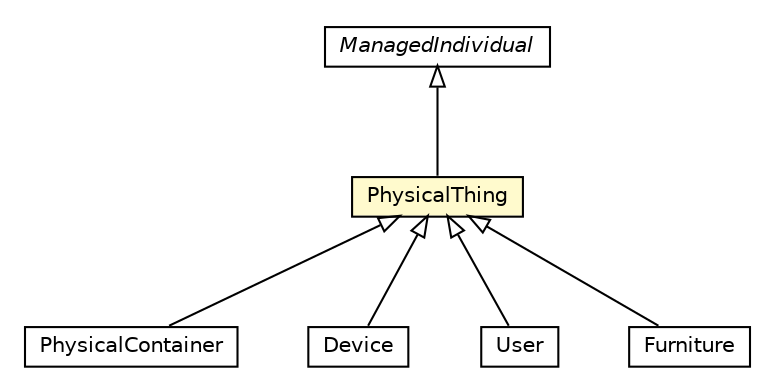 #!/usr/local/bin/dot
#
# Class diagram 
# Generated by UMLGraph version R5_6-24-gf6e263 (http://www.umlgraph.org/)
#

digraph G {
	edge [fontname="Helvetica",fontsize=10,labelfontname="Helvetica",labelfontsize=10];
	node [fontname="Helvetica",fontsize=10,shape=plaintext];
	nodesep=0.25;
	ranksep=0.5;
	// org.universAAL.middleware.owl.ManagedIndividual
	c6558303 [label=<<table title="org.universAAL.middleware.owl.ManagedIndividual" border="0" cellborder="1" cellspacing="0" cellpadding="2" port="p" href="../../middleware/owl/ManagedIndividual.html">
		<tr><td><table border="0" cellspacing="0" cellpadding="1">
<tr><td align="center" balign="center"><font face="Helvetica-Oblique"> ManagedIndividual </font></td></tr>
		</table></td></tr>
		</table>>, URL="../../middleware/owl/ManagedIndividual.html", fontname="Helvetica", fontcolor="black", fontsize=10.0];
	// org.universAAL.ontology.phThing.PhysicalThing
	c6558734 [label=<<table title="org.universAAL.ontology.phThing.PhysicalThing" border="0" cellborder="1" cellspacing="0" cellpadding="2" port="p" bgcolor="lemonChiffon" href="./PhysicalThing.html">
		<tr><td><table border="0" cellspacing="0" cellpadding="1">
<tr><td align="center" balign="center"> PhysicalThing </td></tr>
		</table></td></tr>
		</table>>, URL="./PhysicalThing.html", fontname="Helvetica", fontcolor="black", fontsize=10.0];
	// org.universAAL.ontology.phThing.PhysicalContainer
	c6558736 [label=<<table title="org.universAAL.ontology.phThing.PhysicalContainer" border="0" cellborder="1" cellspacing="0" cellpadding="2" port="p" href="./PhysicalContainer.html">
		<tr><td><table border="0" cellspacing="0" cellpadding="1">
<tr><td align="center" balign="center"> PhysicalContainer </td></tr>
		</table></td></tr>
		</table>>, URL="./PhysicalContainer.html", fontname="Helvetica", fontcolor="black", fontsize=10.0];
	// org.universAAL.ontology.phThing.Device
	c6558738 [label=<<table title="org.universAAL.ontology.phThing.Device" border="0" cellborder="1" cellspacing="0" cellpadding="2" port="p" href="./Device.html">
		<tr><td><table border="0" cellspacing="0" cellpadding="1">
<tr><td align="center" balign="center"> Device </td></tr>
		</table></td></tr>
		</table>>, URL="./Device.html", fontname="Helvetica", fontcolor="black", fontsize=10.0];
	// org.universAAL.ontology.profile.User
	c6558826 [label=<<table title="org.universAAL.ontology.profile.User" border="0" cellborder="1" cellspacing="0" cellpadding="2" port="p" href="../profile/User.html">
		<tr><td><table border="0" cellspacing="0" cellpadding="1">
<tr><td align="center" balign="center"> User </td></tr>
		</table></td></tr>
		</table>>, URL="../profile/User.html", fontname="Helvetica", fontcolor="black", fontsize=10.0];
	// org.universAAL.ontology.furniture.Furniture
	c6559087 [label=<<table title="org.universAAL.ontology.furniture.Furniture" border="0" cellborder="1" cellspacing="0" cellpadding="2" port="p" href="../furniture/Furniture.html">
		<tr><td><table border="0" cellspacing="0" cellpadding="1">
<tr><td align="center" balign="center"> Furniture </td></tr>
		</table></td></tr>
		</table>>, URL="../furniture/Furniture.html", fontname="Helvetica", fontcolor="black", fontsize=10.0];
	//org.universAAL.ontology.phThing.PhysicalThing extends org.universAAL.middleware.owl.ManagedIndividual
	c6558303:p -> c6558734:p [dir=back,arrowtail=empty];
	//org.universAAL.ontology.phThing.PhysicalContainer extends org.universAAL.ontology.phThing.PhysicalThing
	c6558734:p -> c6558736:p [dir=back,arrowtail=empty];
	//org.universAAL.ontology.phThing.Device extends org.universAAL.ontology.phThing.PhysicalThing
	c6558734:p -> c6558738:p [dir=back,arrowtail=empty];
	//org.universAAL.ontology.profile.User extends org.universAAL.ontology.phThing.PhysicalThing
	c6558734:p -> c6558826:p [dir=back,arrowtail=empty];
	//org.universAAL.ontology.furniture.Furniture extends org.universAAL.ontology.phThing.PhysicalThing
	c6558734:p -> c6559087:p [dir=back,arrowtail=empty];
}

